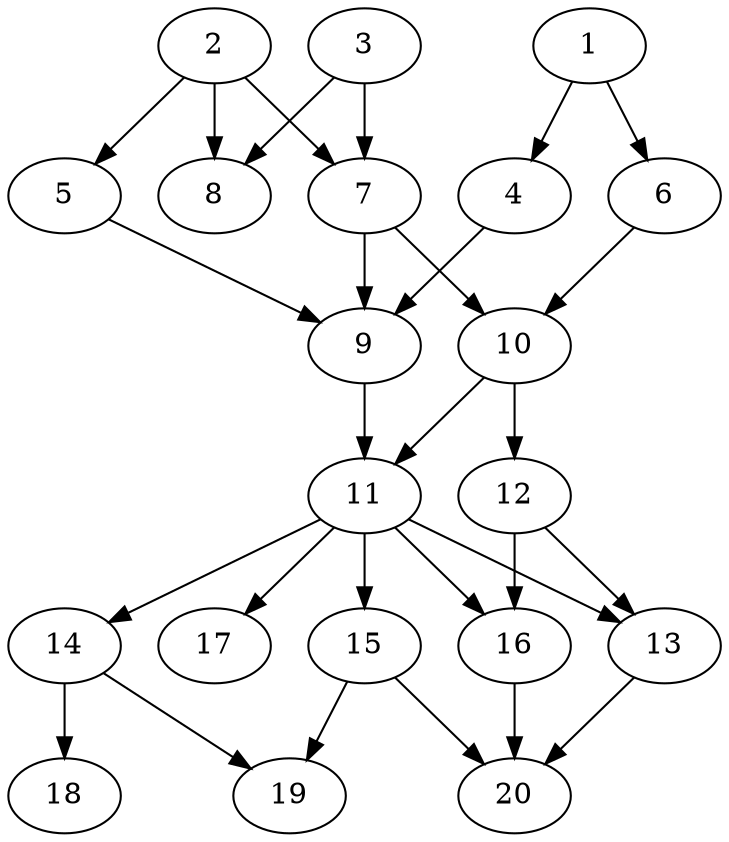 // DAG automatically generated by daggen at Tue Jul 23 14:22:50 2019
// ./daggen --dot -n 20 --ccr 0.4 --fat 0.5 --regular 0.5 --density 0.6 --mindata 5242880 --maxdata 52428800 
digraph G {
  1 [size="118886400", alpha="0.04", expect_size="47554560"] 
  1 -> 4 [size ="47554560"]
  1 -> 6 [size ="47554560"]
  2 [size="40419840", alpha="0.13", expect_size="16167936"] 
  2 -> 5 [size ="16167936"]
  2 -> 7 [size ="16167936"]
  2 -> 8 [size ="16167936"]
  3 [size="67706880", alpha="0.03", expect_size="27082752"] 
  3 -> 7 [size ="27082752"]
  3 -> 8 [size ="27082752"]
  4 [size="26273280", alpha="0.07", expect_size="10509312"] 
  4 -> 9 [size ="10509312"]
  5 [size="85660160", alpha="0.14", expect_size="34264064"] 
  5 -> 9 [size ="34264064"]
  6 [size="110021120", alpha="0.03", expect_size="44008448"] 
  6 -> 10 [size ="44008448"]
  7 [size="101806080", alpha="0.18", expect_size="40722432"] 
  7 -> 9 [size ="40722432"]
  7 -> 10 [size ="40722432"]
  8 [size="109593600", alpha="0.16", expect_size="43837440"] 
  9 [size="39454720", alpha="0.12", expect_size="15781888"] 
  9 -> 11 [size ="15781888"]
  10 [size="54100480", alpha="0.09", expect_size="21640192"] 
  10 -> 11 [size ="21640192"]
  10 -> 12 [size ="21640192"]
  11 [size="124738560", alpha="0.05", expect_size="49895424"] 
  11 -> 13 [size ="49895424"]
  11 -> 14 [size ="49895424"]
  11 -> 15 [size ="49895424"]
  11 -> 16 [size ="49895424"]
  11 -> 17 [size ="49895424"]
  12 [size="31887360", alpha="0.08", expect_size="12754944"] 
  12 -> 13 [size ="12754944"]
  12 -> 16 [size ="12754944"]
  13 [size="108876800", alpha="0.11", expect_size="43550720"] 
  13 -> 20 [size ="43550720"]
  14 [size="126720000", alpha="0.02", expect_size="50688000"] 
  14 -> 18 [size ="50688000"]
  14 -> 19 [size ="50688000"]
  15 [size="47272960", alpha="0.05", expect_size="18909184"] 
  15 -> 19 [size ="18909184"]
  15 -> 20 [size ="18909184"]
  16 [size="14062080", alpha="0.12", expect_size="5624832"] 
  16 -> 20 [size ="5624832"]
  17 [size="29573120", alpha="0.11", expect_size="11829248"] 
  18 [size="15262720", alpha="0.08", expect_size="6105088"] 
  19 [size="109509120", alpha="0.12", expect_size="43803648"] 
  20 [size="63252480", alpha="0.17", expect_size="25300992"] 
}
